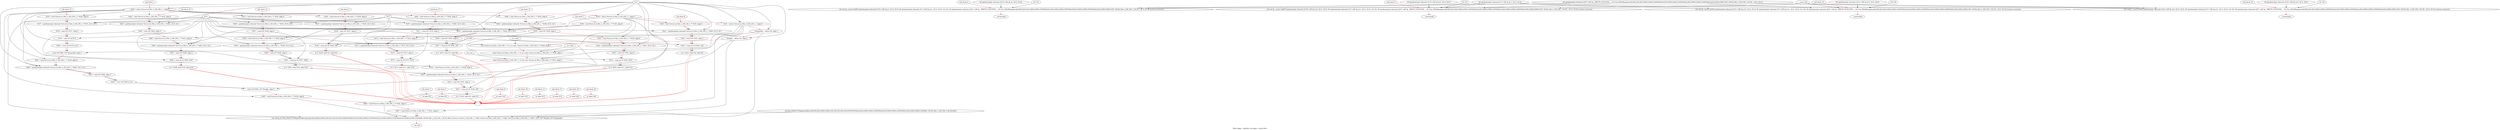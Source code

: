 digraph G {
compound=true
label="Black edges - dataflow, red edges - control flow"
"t29" [label="  %t29 = alloca %struct.xf_Mat_2_256_256_1_*, align 8"]
"t30" [label="  %t30 = alloca %struct.xf_Mat_2_256_256_1_*, align 8"]
"t31" [label="  %t31 = alloca %struct.xf_Mat_2_256_256_1_*, align 8"]
"imgwidth" [label="  %imgwidth = alloca i16, align 2"]
"height" [label="  %height = alloca i16, align 2"]
"_1" [label="  store %struct.xf_Mat_2_256_256_1_* %_src_matx, %struct.xf_Mat_2_256_256_1_** %t29, align 8"]
"_2" [label="  store %struct.xf_Mat_2_256_256_1_* %_src_maty, %struct.xf_Mat_2_256_256_1_** %t30, align 8"]
"_3" [label="  store %struct.xf_Mat_2_256_256_1_* %_dst_mat, %struct.xf_Mat_2_256_256_1_** %t31, align 8"]
"t32" [label="  %t32 = load %struct.xf_Mat_2_256_256_1_** %t29, align 8"]
"t33" [label="  %t33 = getelementptr inbounds %struct.xf_Mat_2_256_256_1_* %t32, i32 0, i32 1"]
"t34" [label="  %t34 = load i32* %t33, align 4"]
"t35" [label="  %t35 = icmp sle i32 %t34, 256"]
"_4" [label="  br i1 %t35, label %1, label %3"]
"unk_block_1" -> "t29"[color=red]
"i32 1" -> "t29"
"t29" -> "t30"[color=red weight=2]
"i32 1" -> "t30"
"t30" -> "t31"[color=red weight=2]
"i32 1" -> "t31"
"t31" -> "imgwidth"[color=red weight=2]
"i32 1" -> "imgwidth"
"imgwidth" -> "height"[color=red weight=2]
"i32 1" -> "height"
"height" -> "_1"[color=red weight=2]
"_src_matx" -> "_1"
"t29" -> "_1"
"_1" -> "_2"[color=red weight=2]
"_src_maty" -> "_2"
"t30" -> "_2"
"_2" -> "_3"[color=red weight=2]
"_dst_mat" -> "_3"
"t31" -> "_3"
"_3" -> "t32"[color=red weight=2]
"t29" -> "t32"
"t32" -> "t33"[color=red weight=2]
"t32" -> "t33"
"i32 0" -> "t33"
"i32 1" -> "t33"
"t33" -> "t34"[color=red weight=2]
"t33" -> "t34"
"t34" -> "t35"[color=red weight=2]
"t34" -> "t35"
"i32 256" -> "t35"
"t35" -> "_4"[color=red weight=2]
"t35" -> "_4"
"_4" -> ""[color=red]
"_4" -> ""[color=red]

"t36" [label="  %t36 = load %struct.xf_Mat_2_256_256_1_** %t29, align 8"]
"t37" [label="  %t37 = getelementptr inbounds %struct.xf_Mat_2_256_256_1_* %t36, i32 0, i32 2"]
"t38" [label="  %t38 = load i32* %t37, align 4"]
"t39" [label="  %t39 = icmp sle i32 %t38, 256"]
"_5" [label="  br i1 %t39, label %2, label %3"]
"unk_block_2" -> "t36"[color=red]
"t29" -> "t36"
"t36" -> "t37"[color=red weight=2]
"t36" -> "t37"
"i32 0" -> "t37"
"i32 2" -> "t37"
"t37" -> "t38"[color=red weight=2]
"t37" -> "t38"
"t38" -> "t39"[color=red weight=2]
"t38" -> "t39"
"i32 256" -> "t39"
"t39" -> "_5"[color=red weight=2]
"t39" -> "_5"
"_5" -> ""[color=red]
"_5" -> ""[color=red]

"_6" [label="  br label %5"]
"unk_block_3" -> "_6"[color=red]
"_6" -> ""[color=red]

"_7" [label="  call void @__assert_fail(i8* getelementptr inbounds ([110 x i8]* @.str, i32 0, i32 0), i8* getelementptr inbounds ([17 x i8]* @.str1, i32 0, i32 0), i32 142, i8* getelementptr inbounds ([227 x i8]* @__PRETTY_FUNCTION__._ZL131p_ZN2xf9magnitudeILi0ELi2ELi2ELi256ELi256ELi1EEER3MatILi2ELi256ELi256ELi1EER3MatILi2ELi256ELi256ELi1EER3MatILi2ELi256ELi256ELi1EE_1R19xf_Mat_2_256_256_1_S0_S0_, i32 0, i32 0)) noreturn nounwind"]
"_8" [label="  unreachable"]
"unk_block_4" -> "_7"[color=red]
"i8* getelementptr inbounds ([110 x i8]* @.str, i32 0, i32 0)" -> "_7"
"i8* getelementptr inbounds ([17 x i8]* @.str1, i32 0, i32 0)" -> "_7"
"i32 142" -> "_7"
"i8* getelementptr inbounds ([227 x i8]* @__PRETTY_FUNCTION__._ZL131p_ZN2xf9magnitudeILi0ELi2ELi2ELi256ELi256ELi1EEER3MatILi2ELi256ELi256ELi1EER3MatILi2ELi256ELi256ELi1EER3MatILi2ELi256ELi256ELi1EE_1R19xf_Mat_2_256_256_1_S0_S0_, i32 0, i32 0)" -> "_7"
"__assert_fail" -> "_7"
"_7" -> "_8"[color=red weight=2]

"_9" [label="  br label %5"]
"unk_block_5" -> "_9"[color=red]
"_9" -> ""[color=red]

"t40" [label="  %t40 = load %struct.xf_Mat_2_256_256_1_** %t30, align 8"]
"t41" [label="  %t41 = getelementptr inbounds %struct.xf_Mat_2_256_256_1_* %t40, i32 0, i32 1"]
"t42" [label="  %t42 = load i32* %t41, align 4"]
"t43" [label="  %t43 = icmp sle i32 %t42, 256"]
"_10" [label="  br i1 %t43, label %6, label %8"]
"unk_block_6" -> "t40"[color=red]
"t30" -> "t40"
"t40" -> "t41"[color=red weight=2]
"t40" -> "t41"
"i32 0" -> "t41"
"i32 1" -> "t41"
"t41" -> "t42"[color=red weight=2]
"t41" -> "t42"
"t42" -> "t43"[color=red weight=2]
"t42" -> "t43"
"i32 256" -> "t43"
"t43" -> "_10"[color=red weight=2]
"t43" -> "_10"
"_10" -> ""[color=red]
"_10" -> ""[color=red]

"t44" [label="  %t44 = load %struct.xf_Mat_2_256_256_1_** %t30, align 8"]
"t45" [label="  %t45 = getelementptr inbounds %struct.xf_Mat_2_256_256_1_* %t44, i32 0, i32 2"]
"t46" [label="  %t46 = load i32* %t45, align 4"]
"t47" [label="  %t47 = icmp sle i32 %t46, 256"]
"_11" [label="  br i1 %t47, label %7, label %8"]
"unk_block_7" -> "t44"[color=red]
"t30" -> "t44"
"t44" -> "t45"[color=red weight=2]
"t44" -> "t45"
"i32 0" -> "t45"
"i32 2" -> "t45"
"t45" -> "t46"[color=red weight=2]
"t45" -> "t46"
"t46" -> "t47"[color=red weight=2]
"t46" -> "t47"
"i32 256" -> "t47"
"t47" -> "_11"[color=red weight=2]
"t47" -> "_11"
"_11" -> ""[color=red]
"_11" -> ""[color=red]

"_12" [label="  br label %10"]
"unk_block_8" -> "_12"[color=red]
"_12" -> ""[color=red]

"_13" [label="  call void @__assert_fail(i8* getelementptr inbounds ([110 x i8]* @.str2, i32 0, i32 0), i8* getelementptr inbounds ([17 x i8]* @.str1, i32 0, i32 0), i32 143, i8* getelementptr inbounds ([227 x i8]* @__PRETTY_FUNCTION__._ZL131p_ZN2xf9magnitudeILi0ELi2ELi2ELi256ELi256ELi1EEER3MatILi2ELi256ELi256ELi1EER3MatILi2ELi256ELi256ELi1EER3MatILi2ELi256ELi256ELi1EE_1R19xf_Mat_2_256_256_1_S0_S0_, i32 0, i32 0)) noreturn nounwind"]
"_14" [label="  unreachable"]
"unk_block_9" -> "_13"[color=red]
"i8* getelementptr inbounds ([110 x i8]* @.str2, i32 0, i32 0)" -> "_13"
"i8* getelementptr inbounds ([17 x i8]* @.str1, i32 0, i32 0)" -> "_13"
"i32 143" -> "_13"
"i8* getelementptr inbounds ([227 x i8]* @__PRETTY_FUNCTION__._ZL131p_ZN2xf9magnitudeILi0ELi2ELi2ELi256ELi256ELi1EEER3MatILi2ELi256ELi256ELi1EER3MatILi2ELi256ELi256ELi1EER3MatILi2ELi256ELi256ELi1EE_1R19xf_Mat_2_256_256_1_S0_S0_, i32 0, i32 0)" -> "_13"
"__assert_fail" -> "_13"
"_13" -> "_14"[color=red weight=2]

"_15" [label="  br label %10"]
"unk_block_10" -> "_15"[color=red]
"_15" -> ""[color=red]

"t48" [label="  %t48 = load %struct.xf_Mat_2_256_256_1_** %t29, align 8"]
"t49" [label="  %t49 = getelementptr inbounds %struct.xf_Mat_2_256_256_1_* %t48, i32 0, i32 1"]
"t50" [label="  %t50 = load i32* %t49, align 4"]
"t51" [label="  %t51 = load %struct.xf_Mat_2_256_256_1_** %t30, align 8"]
"t52" [label="  %t52 = getelementptr inbounds %struct.xf_Mat_2_256_256_1_* %t51, i32 0, i32 1"]
"t53" [label="  %t53 = load i32* %t52, align 4"]
"t54" [label="  %t54 = icmp eq i32 %t50, %t53"]
"_16" [label="  br i1 %t54, label %11, label %13"]
"unk_block_11" -> "t48"[color=red]
"t29" -> "t48"
"t48" -> "t49"[color=red weight=2]
"t48" -> "t49"
"i32 0" -> "t49"
"i32 1" -> "t49"
"t49" -> "t50"[color=red weight=2]
"t49" -> "t50"
"t50" -> "t51"[color=red weight=2]
"t30" -> "t51"
"t51" -> "t52"[color=red weight=2]
"t51" -> "t52"
"i32 0" -> "t52"
"i32 1" -> "t52"
"t52" -> "t53"[color=red weight=2]
"t52" -> "t53"
"t53" -> "t54"[color=red weight=2]
"t50" -> "t54"
"t53" -> "t54"
"t54" -> "_16"[color=red weight=2]
"t54" -> "_16"
"_16" -> ""[color=red]
"_16" -> ""[color=red]

"t55" [label="  %t55 = load %struct.xf_Mat_2_256_256_1_** %t29, align 8"]
"t56" [label="  %t56 = getelementptr inbounds %struct.xf_Mat_2_256_256_1_* %t55, i32 0, i32 2"]
"t57" [label="  %t57 = load i32* %t56, align 4"]
"t58" [label="  %t58 = load %struct.xf_Mat_2_256_256_1_** %t30, align 8"]
"t59" [label="  %t59 = getelementptr inbounds %struct.xf_Mat_2_256_256_1_* %t58, i32 0, i32 2"]
"t60" [label="  %t60 = load i32* %t59, align 4"]
"t61" [label="  %t61 = icmp eq i32 %t57, %t60"]
"_17" [label="  br i1 %t61, label %12, label %13"]
"unk_block_12" -> "t55"[color=red]
"t29" -> "t55"
"t55" -> "t56"[color=red weight=2]
"t55" -> "t56"
"i32 0" -> "t56"
"i32 2" -> "t56"
"t56" -> "t57"[color=red weight=2]
"t56" -> "t57"
"t57" -> "t58"[color=red weight=2]
"t30" -> "t58"
"t58" -> "t59"[color=red weight=2]
"t58" -> "t59"
"i32 0" -> "t59"
"i32 2" -> "t59"
"t59" -> "t60"[color=red weight=2]
"t59" -> "t60"
"t60" -> "t61"[color=red weight=2]
"t57" -> "t61"
"t60" -> "t61"
"t61" -> "_17"[color=red weight=2]
"t61" -> "_17"
"_17" -> ""[color=red]
"_17" -> ""[color=red]

"_18" [label="  br label %15"]
"unk_block_13" -> "_18"[color=red]
"_18" -> ""[color=red]

"_19" [label="  call void @__assert_fail(i8* getelementptr inbounds ([121 x i8]* @.str3, i32 0, i32 0), i8* getelementptr inbounds ([17 x i8]* @.str1, i32 0, i32 0), i32 144, i8* getelementptr inbounds ([227 x i8]* @__PRETTY_FUNCTION__._ZL131p_ZN2xf9magnitudeILi0ELi2ELi2ELi256ELi256ELi1EEER3MatILi2ELi256ELi256ELi1EER3MatILi2ELi256ELi256ELi1EER3MatILi2ELi256ELi256ELi1EE_1R19xf_Mat_2_256_256_1_S0_S0_, i32 0, i32 0)) noreturn nounwind"]
"_20" [label="  unreachable"]
"unk_block_14" -> "_19"[color=red]
"i8* getelementptr inbounds ([121 x i8]* @.str3, i32 0, i32 0)" -> "_19"
"i8* getelementptr inbounds ([17 x i8]* @.str1, i32 0, i32 0)" -> "_19"
"i32 144" -> "_19"
"i8* getelementptr inbounds ([227 x i8]* @__PRETTY_FUNCTION__._ZL131p_ZN2xf9magnitudeILi0ELi2ELi2ELi256ELi256ELi1EEER3MatILi2ELi256ELi256ELi1EER3MatILi2ELi256ELi256ELi1EER3MatILi2ELi256ELi256ELi1EE_1R19xf_Mat_2_256_256_1_S0_S0_, i32 0, i32 0)" -> "_19"
"__assert_fail" -> "_19"
"_19" -> "_20"[color=red weight=2]

"_21" [label="  br label %15"]
"unk_block_15" -> "_21"[color=red]
"_21" -> ""[color=red]

"t62" [label="  %t62 = load %struct.xf_Mat_2_256_256_1_** %t29, align 8"]
"t63" [label="  %t63 = getelementptr inbounds %struct.xf_Mat_2_256_256_1_* %t62, i32 0, i32 1"]
"t64" [label="  %t64 = load i32* %t63, align 4"]
"t65" [label="  %t65 = load %struct.xf_Mat_2_256_256_1_** %t31, align 8"]
"t66" [label="  %t66 = getelementptr inbounds %struct.xf_Mat_2_256_256_1_* %t65, i32 0, i32 1"]
"t67" [label="  %t67 = load i32* %t66, align 4"]
"t68" [label="  %t68 = icmp eq i32 %t64, %t67"]
"_22" [label="  br i1 %t68, label %16, label %18"]
"unk_block_16" -> "t62"[color=red]
"t29" -> "t62"
"t62" -> "t63"[color=red weight=2]
"t62" -> "t63"
"i32 0" -> "t63"
"i32 1" -> "t63"
"t63" -> "t64"[color=red weight=2]
"t63" -> "t64"
"t64" -> "t65"[color=red weight=2]
"t31" -> "t65"
"t65" -> "t66"[color=red weight=2]
"t65" -> "t66"
"i32 0" -> "t66"
"i32 1" -> "t66"
"t66" -> "t67"[color=red weight=2]
"t66" -> "t67"
"t67" -> "t68"[color=red weight=2]
"t64" -> "t68"
"t67" -> "t68"
"t68" -> "_22"[color=red weight=2]
"t68" -> "_22"
"_22" -> ""[color=red]
"_22" -> ""[color=red]

"t69" [label="  %t69 = load %struct.xf_Mat_2_256_256_1_** %t29, align 8"]
"t70" [label="  %t70 = getelementptr inbounds %struct.xf_Mat_2_256_256_1_* %t69, i32 0, i32 2"]
"t71" [label="  %t71 = load i32* %t70, align 4"]
"t72" [label="  %t72 = load %struct.xf_Mat_2_256_256_1_** %t31, align 8"]
"t73" [label="  %t73 = getelementptr inbounds %struct.xf_Mat_2_256_256_1_* %t72, i32 0, i32 2"]
"t74" [label="  %t74 = load i32* %t73, align 4"]
"t75" [label="  %t75 = icmp eq i32 %t71, %t74"]
"_23" [label="  br i1 %t75, label %17, label %18"]
"unk_block_17" -> "t69"[color=red]
"t29" -> "t69"
"t69" -> "t70"[color=red weight=2]
"t69" -> "t70"
"i32 0" -> "t70"
"i32 2" -> "t70"
"t70" -> "t71"[color=red weight=2]
"t70" -> "t71"
"t71" -> "t72"[color=red weight=2]
"t31" -> "t72"
"t72" -> "t73"[color=red weight=2]
"t72" -> "t73"
"i32 0" -> "t73"
"i32 2" -> "t73"
"t73" -> "t74"[color=red weight=2]
"t73" -> "t74"
"t74" -> "t75"[color=red weight=2]
"t71" -> "t75"
"t74" -> "t75"
"t75" -> "_23"[color=red weight=2]
"t75" -> "_23"
"_23" -> ""[color=red]
"_23" -> ""[color=red]

"_24" [label="  br label %20"]
"unk_block_18" -> "_24"[color=red]
"_24" -> ""[color=red]

"_25" [label="  call void @__assert_fail(i8* getelementptr inbounds ([125 x i8]* @.str4, i32 0, i32 0), i8* getelementptr inbounds ([17 x i8]* @.str1, i32 0, i32 0), i32 145, i8* getelementptr inbounds ([227 x i8]* @__PRETTY_FUNCTION__._ZL131p_ZN2xf9magnitudeILi0ELi2ELi2ELi256ELi256ELi1EEER3MatILi2ELi256ELi256ELi1EER3MatILi2ELi256ELi256ELi1EER3MatILi2ELi256ELi256ELi1EE_1R19xf_Mat_2_256_256_1_S0_S0_, i32 0, i32 0)) noreturn nounwind"]
"_26" [label="  unreachable"]
"unk_block_19" -> "_25"[color=red]
"i8* getelementptr inbounds ([125 x i8]* @.str4, i32 0, i32 0)" -> "_25"
"i8* getelementptr inbounds ([17 x i8]* @.str1, i32 0, i32 0)" -> "_25"
"i32 145" -> "_25"
"i8* getelementptr inbounds ([227 x i8]* @__PRETTY_FUNCTION__._ZL131p_ZN2xf9magnitudeILi0ELi2ELi2ELi256ELi256ELi1EEER3MatILi2ELi256ELi256ELi1EER3MatILi2ELi256ELi256ELi1EER3MatILi2ELi256ELi256ELi1EE_1R19xf_Mat_2_256_256_1_S0_S0_, i32 0, i32 0)" -> "_25"
"__assert_fail" -> "_25"
"_25" -> "_26"[color=red weight=2]

"_27" [label="  br label %20"]
"unk_block_20" -> "_27"[color=red]
"_27" -> ""[color=red]

"t76" [label="  %t76 = load %struct.xf_Mat_2_256_256_1_** %t29, align 8"]
"t77" [label="  %t77 = getelementptr inbounds %struct.xf_Mat_2_256_256_1_* %t76, i32 0, i32 2"]
"t78" [label="  %t78 = load i32* %t77, align 4"]
"t79" [label="  %t79 = ashr i32 %t78, 0"]
"t80" [label="  %t80 = trunc i32 %t79 to i16"]
"_28" [label="  store i16 %t80, i16* %imgwidth, align 2"]
"t81" [label="  %t81 = load %struct.xf_Mat_2_256_256_1_** %t29, align 8"]
"t82" [label="  %t82 = getelementptr inbounds %struct.xf_Mat_2_256_256_1_* %t81, i32 0, i32 1"]
"t83" [label="  %t83 = load i32* %t82, align 4"]
"t84" [label="  %t84 = trunc i32 %t83 to i16"]
"_29" [label="  store i16 %t84, i16* %height, align 2"]
"t85" [label="  %t85 = load %struct.xf_Mat_2_256_256_1_** %t29, align 8"]
"t86" [label="  %t86 = load %struct.xf_Mat_2_256_256_1_** %t30, align 8"]
"t87" [label="  %t87 = load %struct.xf_Mat_2_256_256_1_** %t31, align 8"]
"_30" [label="  call void @_ZL163p_ZN2xf17xFMagnitudeKernelILi2ELi2ELi256ELi256ELi3ELi3ELi1ELi5ELi5ELi256EEER3MatILi2ELi256ELi256ELi1EER3MatILi2ELi256ELi256ELi1EER3MatILi2ELi256ELi256ELi1EEiRtRt_1R19xf_Mat_2_256_256_1_S0_S0_iRtS1_(%struct.xf_Mat_2_256_256_1_* %t85, %struct.xf_Mat_2_256_256_1_* %t86, %struct.xf_Mat_2_256_256_1_* %t87, i32 0, i16* %height, i16* %imgwidth)"]
"_31" [label="  ret void"]
"unk_block_21" -> "t76"[color=red]
"t29" -> "t76"
"t76" -> "t77"[color=red weight=2]
"t76" -> "t77"
"i32 0" -> "t77"
"i32 2" -> "t77"
"t77" -> "t78"[color=red weight=2]
"t77" -> "t78"
"t78" -> "t79"[color=red weight=2]
"t78" -> "t79"
"i32 0" -> "t79"
"t79" -> "t80"[color=red weight=2]
"t79" -> "t80"
"t80" -> "_28"[color=red weight=2]
"t80" -> "_28"
"imgwidth" -> "_28"
"_28" -> "t81"[color=red weight=2]
"t29" -> "t81"
"t81" -> "t82"[color=red weight=2]
"t81" -> "t82"
"i32 0" -> "t82"
"i32 1" -> "t82"
"t82" -> "t83"[color=red weight=2]
"t82" -> "t83"
"t83" -> "t84"[color=red weight=2]
"t83" -> "t84"
"t84" -> "_29"[color=red weight=2]
"t84" -> "_29"
"height" -> "_29"
"_29" -> "t85"[color=red weight=2]
"t29" -> "t85"
"t85" -> "t86"[color=red weight=2]
"t30" -> "t86"
"t86" -> "t87"[color=red weight=2]
"t31" -> "t87"
"t87" -> "_30"[color=red weight=2]
"t85" -> "_30"
"t86" -> "_30"
"t87" -> "_30"
"i32 0" -> "_30"
"height" -> "_30"
"imgwidth" -> "_30"
"_ZL163p_ZN2xf17xFMagnitudeKernelILi2ELi2ELi256ELi256ELi3ELi3ELi1ELi5ELi5ELi256EEER3MatILi2ELi256ELi256ELi1EER3MatILi2ELi256ELi256ELi1EER3MatILi2ELi256ELi256ELi1EEiRtRt_1R19xf_Mat_2_256_256_1_S0_S0_iRtS1_" -> "_30"
"_30" -> "_31"[color=red weight=2]

}
